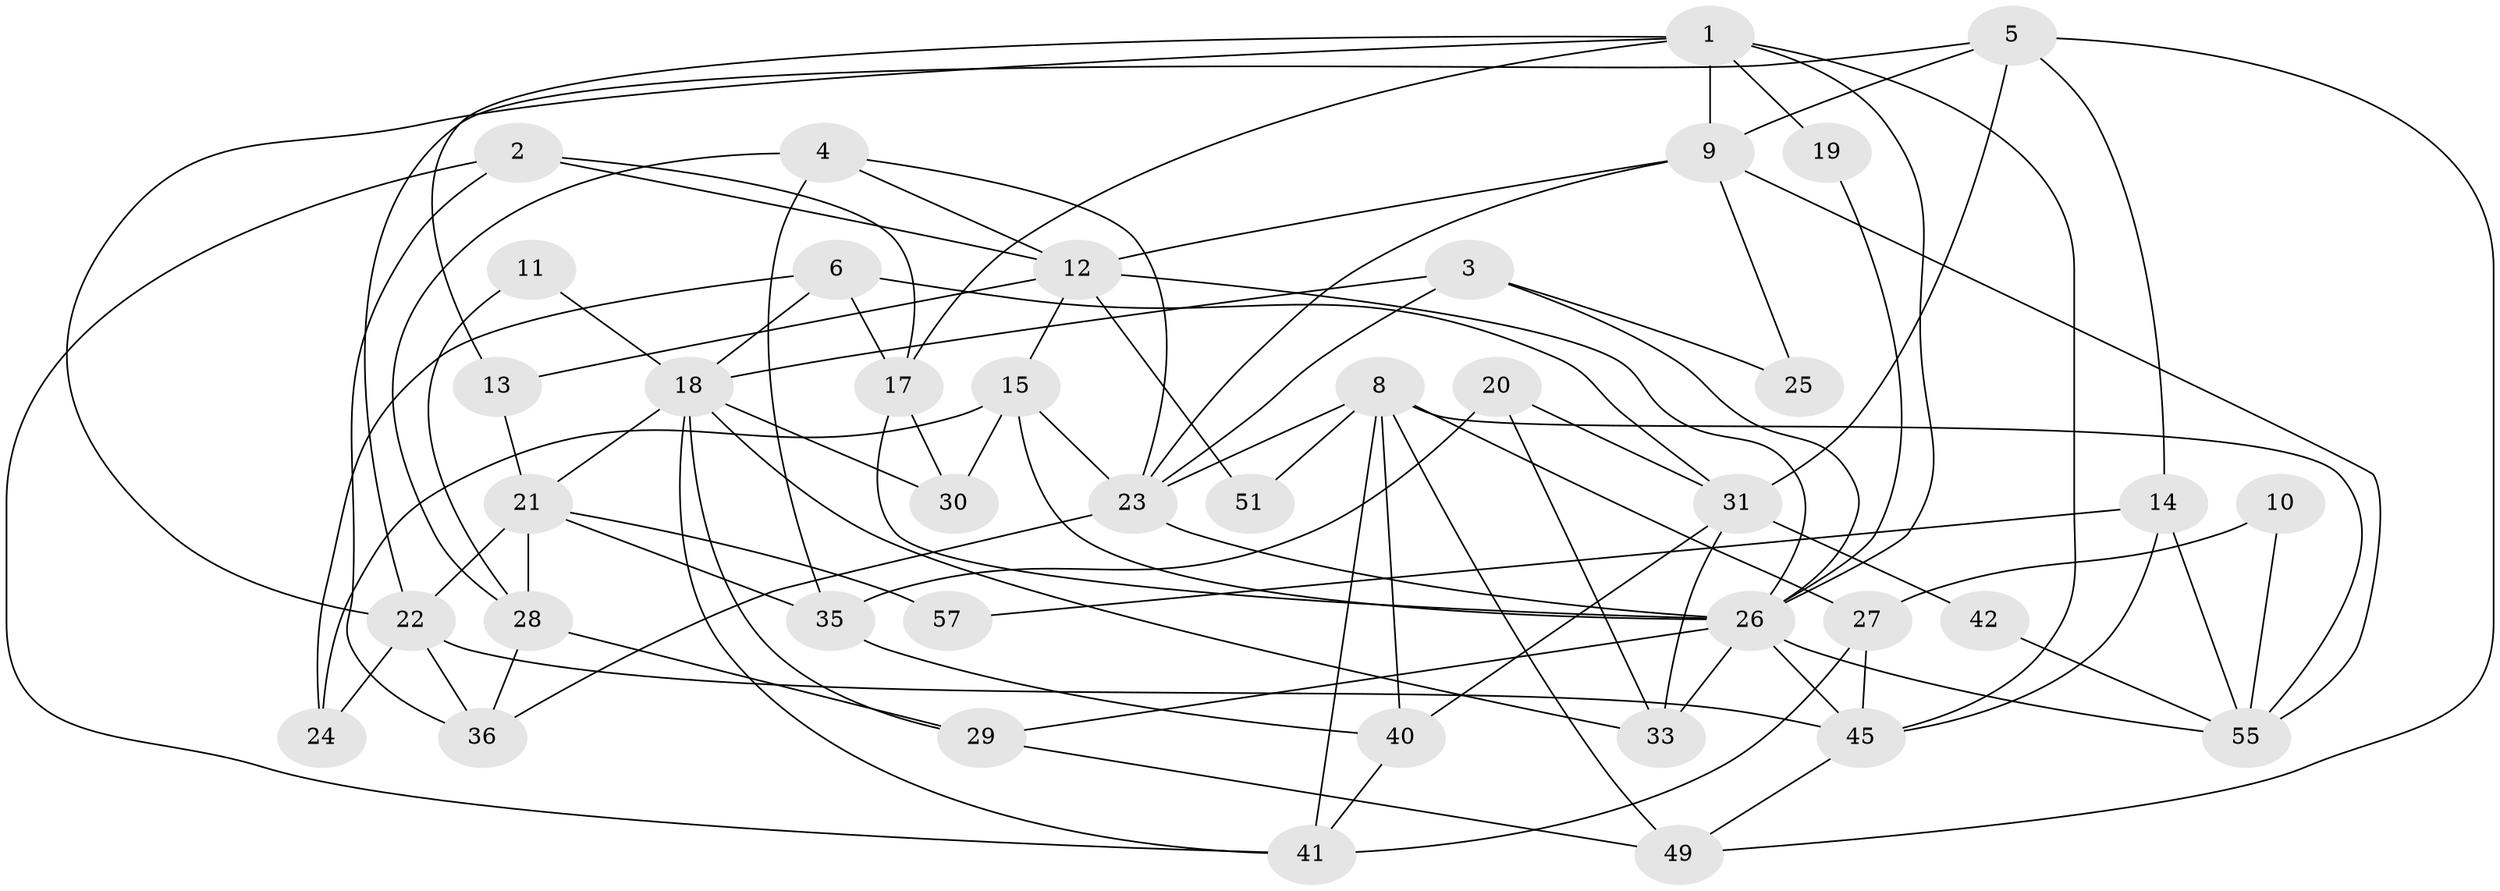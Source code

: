 // original degree distribution, {5: 0.13793103448275862, 4: 0.3448275862068966, 3: 0.22413793103448276, 7: 0.017241379310344827, 2: 0.13793103448275862, 6: 0.1206896551724138, 8: 0.017241379310344827}
// Generated by graph-tools (version 1.1) at 2025/19/03/04/25 18:19:03]
// undirected, 40 vertices, 91 edges
graph export_dot {
graph [start="1"]
  node [color=gray90,style=filled];
  1 [super="+53+38"];
  2;
  3;
  4;
  5 [super="+7"];
  6;
  8;
  9 [super="+32+16"];
  10;
  11;
  12 [super="+44+37"];
  13;
  14;
  15 [super="+56"];
  17;
  18 [super="+43"];
  19;
  20;
  21 [super="+47"];
  22;
  23 [super="+39+34"];
  24;
  25;
  26 [super="+48+54+52"];
  27 [super="+58"];
  28;
  29;
  30;
  31;
  33 [super="+50"];
  35;
  36;
  40;
  41;
  42;
  45;
  49;
  51;
  55;
  57;
  1 -- 22;
  1 -- 9;
  1 -- 13 [weight=2];
  1 -- 19;
  1 -- 45;
  1 -- 26 [weight=2];
  1 -- 17;
  2 -- 36;
  2 -- 17;
  2 -- 41;
  2 -- 12;
  3 -- 25;
  3 -- 26;
  3 -- 23;
  3 -- 18;
  4 -- 28;
  4 -- 35;
  4 -- 23;
  4 -- 12;
  5 -- 14;
  5 -- 22;
  5 -- 9;
  5 -- 49;
  5 -- 31;
  6 -- 31;
  6 -- 17;
  6 -- 24;
  6 -- 18;
  8 -- 41;
  8 -- 23;
  8 -- 40;
  8 -- 49;
  8 -- 51;
  8 -- 55;
  8 -- 27;
  9 -- 23;
  9 -- 25;
  9 -- 55;
  9 -- 12;
  10 -- 27;
  10 -- 55;
  11 -- 28;
  11 -- 18;
  12 -- 13;
  12 -- 51;
  12 -- 15;
  12 -- 26;
  13 -- 21;
  14 -- 45;
  14 -- 57;
  14 -- 55;
  15 -- 24;
  15 -- 30;
  15 -- 26 [weight=2];
  15 -- 23;
  17 -- 30;
  17 -- 26;
  18 -- 33;
  18 -- 41;
  18 -- 21;
  18 -- 29;
  18 -- 30;
  19 -- 26;
  20 -- 31;
  20 -- 35;
  20 -- 33;
  21 -- 57 [weight=2];
  21 -- 35;
  21 -- 22;
  21 -- 28;
  22 -- 24;
  22 -- 36;
  22 -- 45;
  23 -- 26;
  23 -- 36;
  26 -- 45;
  26 -- 33 [weight=2];
  26 -- 55;
  26 -- 29;
  27 -- 41;
  27 -- 45;
  28 -- 29;
  28 -- 36;
  29 -- 49;
  31 -- 40;
  31 -- 33;
  31 -- 42;
  35 -- 40;
  40 -- 41;
  42 -- 55;
  45 -- 49;
}
